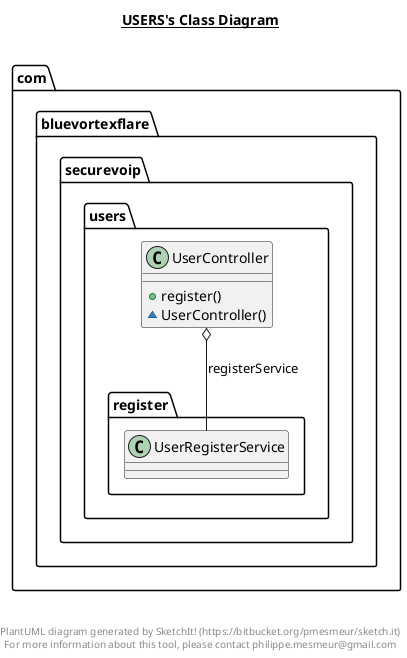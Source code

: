 @startuml

title __USERS's Class Diagram__\n

    namespace com.bluevortexflare.securevoip {
      namespace users {
        class com.bluevortexflare.securevoip.users.UserController {
            + register()
            ~ UserController()
        }
      }
    }

  

  com.bluevortexflare.securevoip.users.UserController o-- com.bluevortexflare.securevoip.users.register.UserRegisterService : registerService


right footer


PlantUML diagram generated by SketchIt! (https://bitbucket.org/pmesmeur/sketch.it)
For more information about this tool, please contact philippe.mesmeur@gmail.com
endfooter

@enduml
